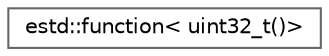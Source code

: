 digraph "Graphical Class Hierarchy"
{
 // LATEX_PDF_SIZE
  bgcolor="transparent";
  edge [fontname=Helvetica,fontsize=10,labelfontname=Helvetica,labelfontsize=10];
  node [fontname=Helvetica,fontsize=10,shape=box,height=0.2,width=0.4];
  rankdir="LR";
  Node0 [id="Node000000",label="estd::function\< uint32_t()\>",height=0.2,width=0.4,color="grey40", fillcolor="white", style="filled",URL="$d9/d1f/structestd_1_1function.html",tooltip=" "];
}
